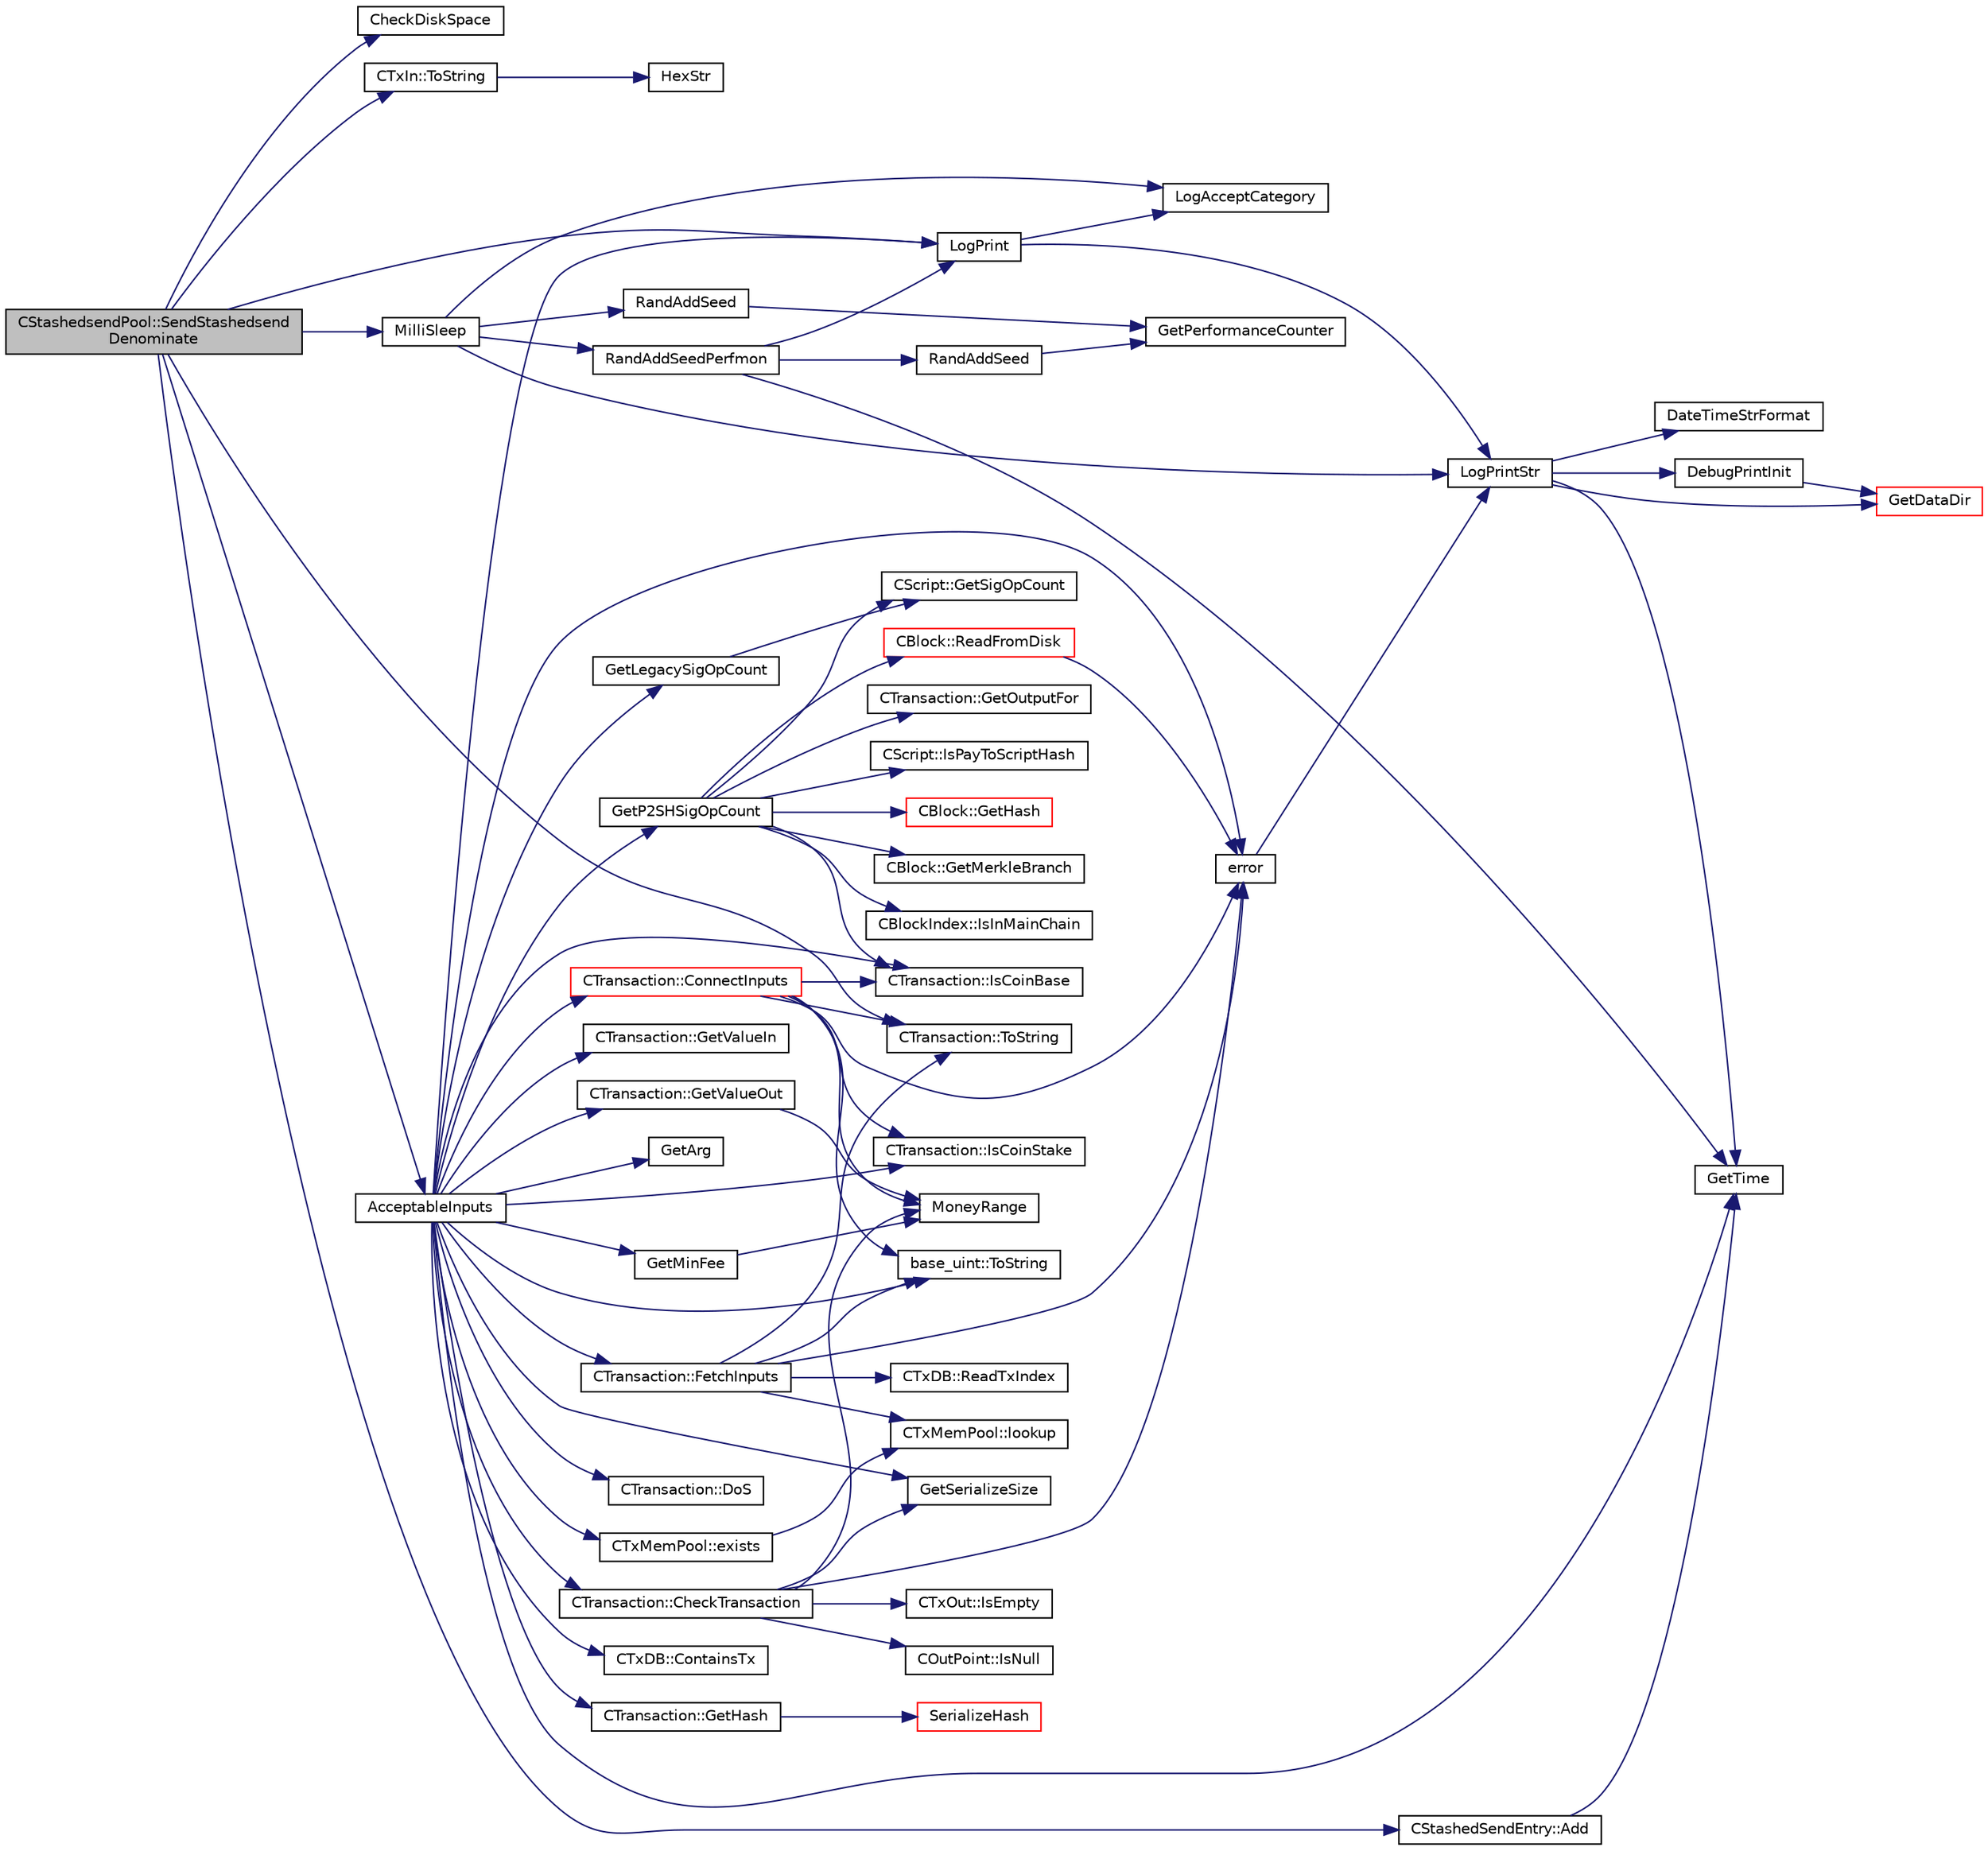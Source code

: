 digraph "CStashedsendPool::SendStashedsendDenominate"
{
  edge [fontname="Helvetica",fontsize="10",labelfontname="Helvetica",labelfontsize="10"];
  node [fontname="Helvetica",fontsize="10",shape=record];
  rankdir="LR";
  Node2492 [label="CStashedsendPool::SendStashedsend\lDenominate",height=0.2,width=0.4,color="black", fillcolor="grey75", style="filled", fontcolor="black"];
  Node2492 -> Node2493 [color="midnightblue",fontsize="10",style="solid",fontname="Helvetica"];
  Node2493 [label="CheckDiskSpace",height=0.2,width=0.4,color="black", fillcolor="white", style="filled",URL="$df/d0a/main_8cpp.html#a7d4a97e049394047743b48c0cd0f0791",tooltip="Check whether enough disk space is available for an incoming block. "];
  Node2492 -> Node2494 [color="midnightblue",fontsize="10",style="solid",fontname="Helvetica"];
  Node2494 [label="LogPrint",height=0.2,width=0.4,color="black", fillcolor="white", style="filled",URL="$d8/d3c/util_8h.html#aab1f837a2366f424bdc996fdf6352171"];
  Node2494 -> Node2495 [color="midnightblue",fontsize="10",style="solid",fontname="Helvetica"];
  Node2495 [label="LogAcceptCategory",height=0.2,width=0.4,color="black", fillcolor="white", style="filled",URL="$d8/d3c/util_8h.html#a343d2a13efe00125f78d25dafb0a8d98"];
  Node2494 -> Node2496 [color="midnightblue",fontsize="10",style="solid",fontname="Helvetica"];
  Node2496 [label="LogPrintStr",height=0.2,width=0.4,color="black", fillcolor="white", style="filled",URL="$d8/d3c/util_8h.html#afd4c3002b2797c0560adddb6af3ca1da"];
  Node2496 -> Node2497 [color="midnightblue",fontsize="10",style="solid",fontname="Helvetica"];
  Node2497 [label="DebugPrintInit",height=0.2,width=0.4,color="black", fillcolor="white", style="filled",URL="$df/d2d/util_8cpp.html#a751ff5f21d880737811136b5e0bcea12"];
  Node2497 -> Node2498 [color="midnightblue",fontsize="10",style="solid",fontname="Helvetica"];
  Node2498 [label="GetDataDir",height=0.2,width=0.4,color="red", fillcolor="white", style="filled",URL="$df/d2d/util_8cpp.html#ab83866a054745d4b30a3948a1b44beba"];
  Node2496 -> Node2498 [color="midnightblue",fontsize="10",style="solid",fontname="Helvetica"];
  Node2496 -> Node2503 [color="midnightblue",fontsize="10",style="solid",fontname="Helvetica"];
  Node2503 [label="DateTimeStrFormat",height=0.2,width=0.4,color="black", fillcolor="white", style="filled",URL="$df/d2d/util_8cpp.html#a749bc6776c8ec72d7c5e4dea56aee415"];
  Node2496 -> Node2504 [color="midnightblue",fontsize="10",style="solid",fontname="Helvetica"];
  Node2504 [label="GetTime",height=0.2,width=0.4,color="black", fillcolor="white", style="filled",URL="$df/d2d/util_8cpp.html#a46fac5fba8ba905b5f9acb364f5d8c6f"];
  Node2492 -> Node2505 [color="midnightblue",fontsize="10",style="solid",fontname="Helvetica"];
  Node2505 [label="CTxIn::ToString",height=0.2,width=0.4,color="black", fillcolor="white", style="filled",URL="$de/da8/class_c_tx_in.html#a9f3dcba8a979ca7007448f8ad1d3c4c1"];
  Node2505 -> Node2506 [color="midnightblue",fontsize="10",style="solid",fontname="Helvetica"];
  Node2506 [label="HexStr",height=0.2,width=0.4,color="black", fillcolor="white", style="filled",URL="$d8/d3c/util_8h.html#ace13a819ca4e98c22847d26b3b357e75"];
  Node2492 -> Node2507 [color="midnightblue",fontsize="10",style="solid",fontname="Helvetica"];
  Node2507 [label="CTransaction::ToString",height=0.2,width=0.4,color="black", fillcolor="white", style="filled",URL="$df/d43/class_c_transaction.html#a80370923c3ac828de68919295d5d0659"];
  Node2492 -> Node2508 [color="midnightblue",fontsize="10",style="solid",fontname="Helvetica"];
  Node2508 [label="MilliSleep",height=0.2,width=0.4,color="black", fillcolor="white", style="filled",URL="$d8/d3c/util_8h.html#ac635182d3e845eda4af4fa5ab31609da"];
  Node2508 -> Node2509 [color="midnightblue",fontsize="10",style="solid",fontname="Helvetica"];
  Node2509 [label="RandAddSeed",height=0.2,width=0.4,color="black", fillcolor="white", style="filled",URL="$d8/d3c/util_8h.html#ab699fbdf803610a4e2060fd87787f7e0"];
  Node2509 -> Node2510 [color="midnightblue",fontsize="10",style="solid",fontname="Helvetica"];
  Node2510 [label="GetPerformanceCounter",height=0.2,width=0.4,color="black", fillcolor="white", style="filled",URL="$d8/d3c/util_8h.html#acd4d9988b9bb3f31fddf72a34b2bc37f"];
  Node2508 -> Node2511 [color="midnightblue",fontsize="10",style="solid",fontname="Helvetica"];
  Node2511 [label="RandAddSeedPerfmon",height=0.2,width=0.4,color="black", fillcolor="white", style="filled",URL="$d8/d3c/util_8h.html#a786af12a87491f8dc24351d93b9833b6"];
  Node2511 -> Node2512 [color="midnightblue",fontsize="10",style="solid",fontname="Helvetica"];
  Node2512 [label="RandAddSeed",height=0.2,width=0.4,color="black", fillcolor="white", style="filled",URL="$df/d2d/util_8cpp.html#ab699fbdf803610a4e2060fd87787f7e0"];
  Node2512 -> Node2510 [color="midnightblue",fontsize="10",style="solid",fontname="Helvetica"];
  Node2511 -> Node2504 [color="midnightblue",fontsize="10",style="solid",fontname="Helvetica"];
  Node2511 -> Node2494 [color="midnightblue",fontsize="10",style="solid",fontname="Helvetica"];
  Node2508 -> Node2495 [color="midnightblue",fontsize="10",style="solid",fontname="Helvetica"];
  Node2508 -> Node2496 [color="midnightblue",fontsize="10",style="solid",fontname="Helvetica"];
  Node2492 -> Node2513 [color="midnightblue",fontsize="10",style="solid",fontname="Helvetica"];
  Node2513 [label="AcceptableInputs",height=0.2,width=0.4,color="black", fillcolor="white", style="filled",URL="$df/d0a/main_8cpp.html#a05dc3f6629734b6d3a233a00e0333aac"];
  Node2513 -> Node2514 [color="midnightblue",fontsize="10",style="solid",fontname="Helvetica"];
  Node2514 [label="CTransaction::CheckTransaction",height=0.2,width=0.4,color="black", fillcolor="white", style="filled",URL="$df/d43/class_c_transaction.html#a2104329681e2749baeeaaf47c0af482d"];
  Node2514 -> Node2515 [color="midnightblue",fontsize="10",style="solid",fontname="Helvetica"];
  Node2515 [label="error",height=0.2,width=0.4,color="black", fillcolor="white", style="filled",URL="$d8/d3c/util_8h.html#af8985880cf4ef26df0a5aa2ffcb76662"];
  Node2515 -> Node2496 [color="midnightblue",fontsize="10",style="solid",fontname="Helvetica"];
  Node2514 -> Node2516 [color="midnightblue",fontsize="10",style="solid",fontname="Helvetica"];
  Node2516 [label="GetSerializeSize",height=0.2,width=0.4,color="black", fillcolor="white", style="filled",URL="$df/d9d/serialize_8h.html#a48239e478ae730373d1984fe304ca025"];
  Node2514 -> Node2517 [color="midnightblue",fontsize="10",style="solid",fontname="Helvetica"];
  Node2517 [label="CTxOut::IsEmpty",height=0.2,width=0.4,color="black", fillcolor="white", style="filled",URL="$d2/db7/class_c_tx_out.html#ae5eab8e2d01f678135b8891645db6b78"];
  Node2514 -> Node2518 [color="midnightblue",fontsize="10",style="solid",fontname="Helvetica"];
  Node2518 [label="MoneyRange",height=0.2,width=0.4,color="black", fillcolor="white", style="filled",URL="$dd/d2f/amount_8h.html#a12db56a9a1c931941f0943ecbb278aae"];
  Node2514 -> Node2519 [color="midnightblue",fontsize="10",style="solid",fontname="Helvetica"];
  Node2519 [label="COutPoint::IsNull",height=0.2,width=0.4,color="black", fillcolor="white", style="filled",URL="$d5/d05/class_c_out_point.html#ae1516581fa2234556761f04af3a207a6"];
  Node2513 -> Node2515 [color="midnightblue",fontsize="10",style="solid",fontname="Helvetica"];
  Node2513 -> Node2520 [color="midnightblue",fontsize="10",style="solid",fontname="Helvetica"];
  Node2520 [label="CTransaction::IsCoinBase",height=0.2,width=0.4,color="black", fillcolor="white", style="filled",URL="$df/d43/class_c_transaction.html#a96256e8ac1bf79ad9c057e48c41132dd"];
  Node2513 -> Node2521 [color="midnightblue",fontsize="10",style="solid",fontname="Helvetica"];
  Node2521 [label="CTransaction::DoS",height=0.2,width=0.4,color="black", fillcolor="white", style="filled",URL="$df/d43/class_c_transaction.html#ae5f57b4b90e5a179bb359bdf72fba753"];
  Node2513 -> Node2522 [color="midnightblue",fontsize="10",style="solid",fontname="Helvetica"];
  Node2522 [label="CTransaction::IsCoinStake",height=0.2,width=0.4,color="black", fillcolor="white", style="filled",URL="$df/d43/class_c_transaction.html#ace4278a41a296d40dcf5fb2b9cf007ec"];
  Node2513 -> Node2523 [color="midnightblue",fontsize="10",style="solid",fontname="Helvetica"];
  Node2523 [label="CTransaction::GetHash",height=0.2,width=0.4,color="black", fillcolor="white", style="filled",URL="$df/d43/class_c_transaction.html#a0b46d80e82ca324e82c2ce3fc1492bfa"];
  Node2523 -> Node2524 [color="midnightblue",fontsize="10",style="solid",fontname="Helvetica"];
  Node2524 [label="SerializeHash",height=0.2,width=0.4,color="red", fillcolor="white", style="filled",URL="$db/dfb/hash_8h.html#a6de694e43f17c62025c6883965b65e63"];
  Node2513 -> Node2526 [color="midnightblue",fontsize="10",style="solid",fontname="Helvetica"];
  Node2526 [label="CTxMemPool::exists",height=0.2,width=0.4,color="black", fillcolor="white", style="filled",URL="$db/d98/class_c_tx_mem_pool.html#a8b7a13b5289ab839d4460f41a7da9789"];
  Node2526 -> Node2527 [color="midnightblue",fontsize="10",style="solid",fontname="Helvetica"];
  Node2527 [label="CTxMemPool::lookup",height=0.2,width=0.4,color="black", fillcolor="white", style="filled",URL="$db/d98/class_c_tx_mem_pool.html#ad6d9966cdeb4b6586f7186e709b4e77e"];
  Node2513 -> Node2528 [color="midnightblue",fontsize="10",style="solid",fontname="Helvetica"];
  Node2528 [label="CTxDB::ContainsTx",height=0.2,width=0.4,color="black", fillcolor="white", style="filled",URL="$d9/d8d/class_c_tx_d_b.html#a09b87317101ed16b6ad99794279f4c2d"];
  Node2513 -> Node2529 [color="midnightblue",fontsize="10",style="solid",fontname="Helvetica"];
  Node2529 [label="CTransaction::FetchInputs",height=0.2,width=0.4,color="black", fillcolor="white", style="filled",URL="$df/d43/class_c_transaction.html#a5a4967303d3b588a120687f3ed1f4b0a",tooltip="Fetch from memory and/or disk. "];
  Node2529 -> Node2530 [color="midnightblue",fontsize="10",style="solid",fontname="Helvetica"];
  Node2530 [label="CTxDB::ReadTxIndex",height=0.2,width=0.4,color="black", fillcolor="white", style="filled",URL="$d9/d8d/class_c_tx_d_b.html#a8a138e5dcc3ef98991abaa16eaa8ddeb"];
  Node2529 -> Node2515 [color="midnightblue",fontsize="10",style="solid",fontname="Helvetica"];
  Node2529 -> Node2531 [color="midnightblue",fontsize="10",style="solid",fontname="Helvetica"];
  Node2531 [label="base_uint::ToString",height=0.2,width=0.4,color="black", fillcolor="white", style="filled",URL="$da/df7/classbase__uint.html#acccba4d9d51a0c36261718ca0cbb293b"];
  Node2529 -> Node2527 [color="midnightblue",fontsize="10",style="solid",fontname="Helvetica"];
  Node2529 -> Node2507 [color="midnightblue",fontsize="10",style="solid",fontname="Helvetica"];
  Node2513 -> Node2531 [color="midnightblue",fontsize="10",style="solid",fontname="Helvetica"];
  Node2513 -> Node2532 [color="midnightblue",fontsize="10",style="solid",fontname="Helvetica"];
  Node2532 [label="GetLegacySigOpCount",height=0.2,width=0.4,color="black", fillcolor="white", style="filled",URL="$df/d0a/main_8cpp.html#ad2eaf4f8542c12ea9ee1183609cc6d1a",tooltip="Count ECDSA signature operations the old-fashioned (pre-0.6) way. "];
  Node2532 -> Node2533 [color="midnightblue",fontsize="10",style="solid",fontname="Helvetica"];
  Node2533 [label="CScript::GetSigOpCount",height=0.2,width=0.4,color="black", fillcolor="white", style="filled",URL="$d9/d4b/class_c_script.html#a957f92ddf3efcd76b66e514c05f27dde"];
  Node2513 -> Node2534 [color="midnightblue",fontsize="10",style="solid",fontname="Helvetica"];
  Node2534 [label="GetP2SHSigOpCount",height=0.2,width=0.4,color="black", fillcolor="white", style="filled",URL="$df/d0a/main_8cpp.html#a519cfd439598a8bf64fe5503aa74cfcb",tooltip="Count ECDSA signature operations in pay-to-script-hash inputs. "];
  Node2534 -> Node2520 [color="midnightblue",fontsize="10",style="solid",fontname="Helvetica"];
  Node2534 -> Node2535 [color="midnightblue",fontsize="10",style="solid",fontname="Helvetica"];
  Node2535 [label="CTransaction::GetOutputFor",height=0.2,width=0.4,color="black", fillcolor="white", style="filled",URL="$df/d43/class_c_transaction.html#a6b7535cbc89183563196d24c3b1d53cd"];
  Node2534 -> Node2536 [color="midnightblue",fontsize="10",style="solid",fontname="Helvetica"];
  Node2536 [label="CScript::IsPayToScriptHash",height=0.2,width=0.4,color="black", fillcolor="white", style="filled",URL="$d9/d4b/class_c_script.html#a0c3729c606d318923dc06f95d85a0971"];
  Node2534 -> Node2533 [color="midnightblue",fontsize="10",style="solid",fontname="Helvetica"];
  Node2534 -> Node2537 [color="midnightblue",fontsize="10",style="solid",fontname="Helvetica"];
  Node2537 [label="CBlock::ReadFromDisk",height=0.2,width=0.4,color="red", fillcolor="white", style="filled",URL="$d3/d51/class_c_block.html#a77a1b1e9902e1e557d762f5a5f325cd8"];
  Node2537 -> Node2515 [color="midnightblue",fontsize="10",style="solid",fontname="Helvetica"];
  Node2534 -> Node2543 [color="midnightblue",fontsize="10",style="solid",fontname="Helvetica"];
  Node2543 [label="CBlock::GetHash",height=0.2,width=0.4,color="red", fillcolor="white", style="filled",URL="$d3/d51/class_c_block.html#a681acf1fa72ec2ed6c83ea5afc14e0f3"];
  Node2534 -> Node2546 [color="midnightblue",fontsize="10",style="solid",fontname="Helvetica"];
  Node2546 [label="CBlock::GetMerkleBranch",height=0.2,width=0.4,color="black", fillcolor="white", style="filled",URL="$d3/d51/class_c_block.html#a7a3b82a1d7c641b20f4546f90533bca8"];
  Node2534 -> Node2547 [color="midnightblue",fontsize="10",style="solid",fontname="Helvetica"];
  Node2547 [label="CBlockIndex::IsInMainChain",height=0.2,width=0.4,color="black", fillcolor="white", style="filled",URL="$d3/dbd/class_c_block_index.html#af4f055accf83016b226fd969e4de8fd7"];
  Node2513 -> Node2548 [color="midnightblue",fontsize="10",style="solid",fontname="Helvetica"];
  Node2548 [label="CTransaction::GetValueIn",height=0.2,width=0.4,color="black", fillcolor="white", style="filled",URL="$df/d43/class_c_transaction.html#a50051cce0d44bc4ea2018625101dc1b6",tooltip="Amount of ions coming in to this transaction Note that lightweight clients may not know anything besi..."];
  Node2513 -> Node2549 [color="midnightblue",fontsize="10",style="solid",fontname="Helvetica"];
  Node2549 [label="CTransaction::GetValueOut",height=0.2,width=0.4,color="black", fillcolor="white", style="filled",URL="$df/d43/class_c_transaction.html#a9ce7d94c68adb37627d82669b83a7c59",tooltip="Amount of ions spent by this transaction. "];
  Node2549 -> Node2518 [color="midnightblue",fontsize="10",style="solid",fontname="Helvetica"];
  Node2513 -> Node2516 [color="midnightblue",fontsize="10",style="solid",fontname="Helvetica"];
  Node2513 -> Node2550 [color="midnightblue",fontsize="10",style="solid",fontname="Helvetica"];
  Node2550 [label="GetMinFee",height=0.2,width=0.4,color="black", fillcolor="white", style="filled",URL="$df/d0a/main_8cpp.html#a95215e52b78d3270b416dc7b83a306fe"];
  Node2550 -> Node2518 [color="midnightblue",fontsize="10",style="solid",fontname="Helvetica"];
  Node2513 -> Node2504 [color="midnightblue",fontsize="10",style="solid",fontname="Helvetica"];
  Node2513 -> Node2551 [color="midnightblue",fontsize="10",style="solid",fontname="Helvetica"];
  Node2551 [label="GetArg",height=0.2,width=0.4,color="black", fillcolor="white", style="filled",URL="$df/d2d/util_8cpp.html#a24f685720bf40370e5bd2a192ad50cd8",tooltip="Return string argument or default value. "];
  Node2513 -> Node2494 [color="midnightblue",fontsize="10",style="solid",fontname="Helvetica"];
  Node2513 -> Node2552 [color="midnightblue",fontsize="10",style="solid",fontname="Helvetica"];
  Node2552 [label="CTransaction::ConnectInputs",height=0.2,width=0.4,color="red", fillcolor="white", style="filled",URL="$df/d43/class_c_transaction.html#aaab6c4ba493c918e29fd383043dcaae7",tooltip="Sanity check previous transactions, then, if all checks succeed, mark them as spent by this transacti..."];
  Node2552 -> Node2515 [color="midnightblue",fontsize="10",style="solid",fontname="Helvetica"];
  Node2552 -> Node2531 [color="midnightblue",fontsize="10",style="solid",fontname="Helvetica"];
  Node2552 -> Node2507 [color="midnightblue",fontsize="10",style="solid",fontname="Helvetica"];
  Node2552 -> Node2520 [color="midnightblue",fontsize="10",style="solid",fontname="Helvetica"];
  Node2552 -> Node2522 [color="midnightblue",fontsize="10",style="solid",fontname="Helvetica"];
  Node2552 -> Node2518 [color="midnightblue",fontsize="10",style="solid",fontname="Helvetica"];
  Node2492 -> Node2617 [color="midnightblue",fontsize="10",style="solid",fontname="Helvetica"];
  Node2617 [label="CStashedSendEntry::Add",height=0.2,width=0.4,color="black", fillcolor="white", style="filled",URL="$df/d1e/class_c_stashed_send_entry.html#a6e1993cde467d0656251ae6883f043a7",tooltip="Add entries to use for Stashedsend. "];
  Node2617 -> Node2504 [color="midnightblue",fontsize="10",style="solid",fontname="Helvetica"];
}
